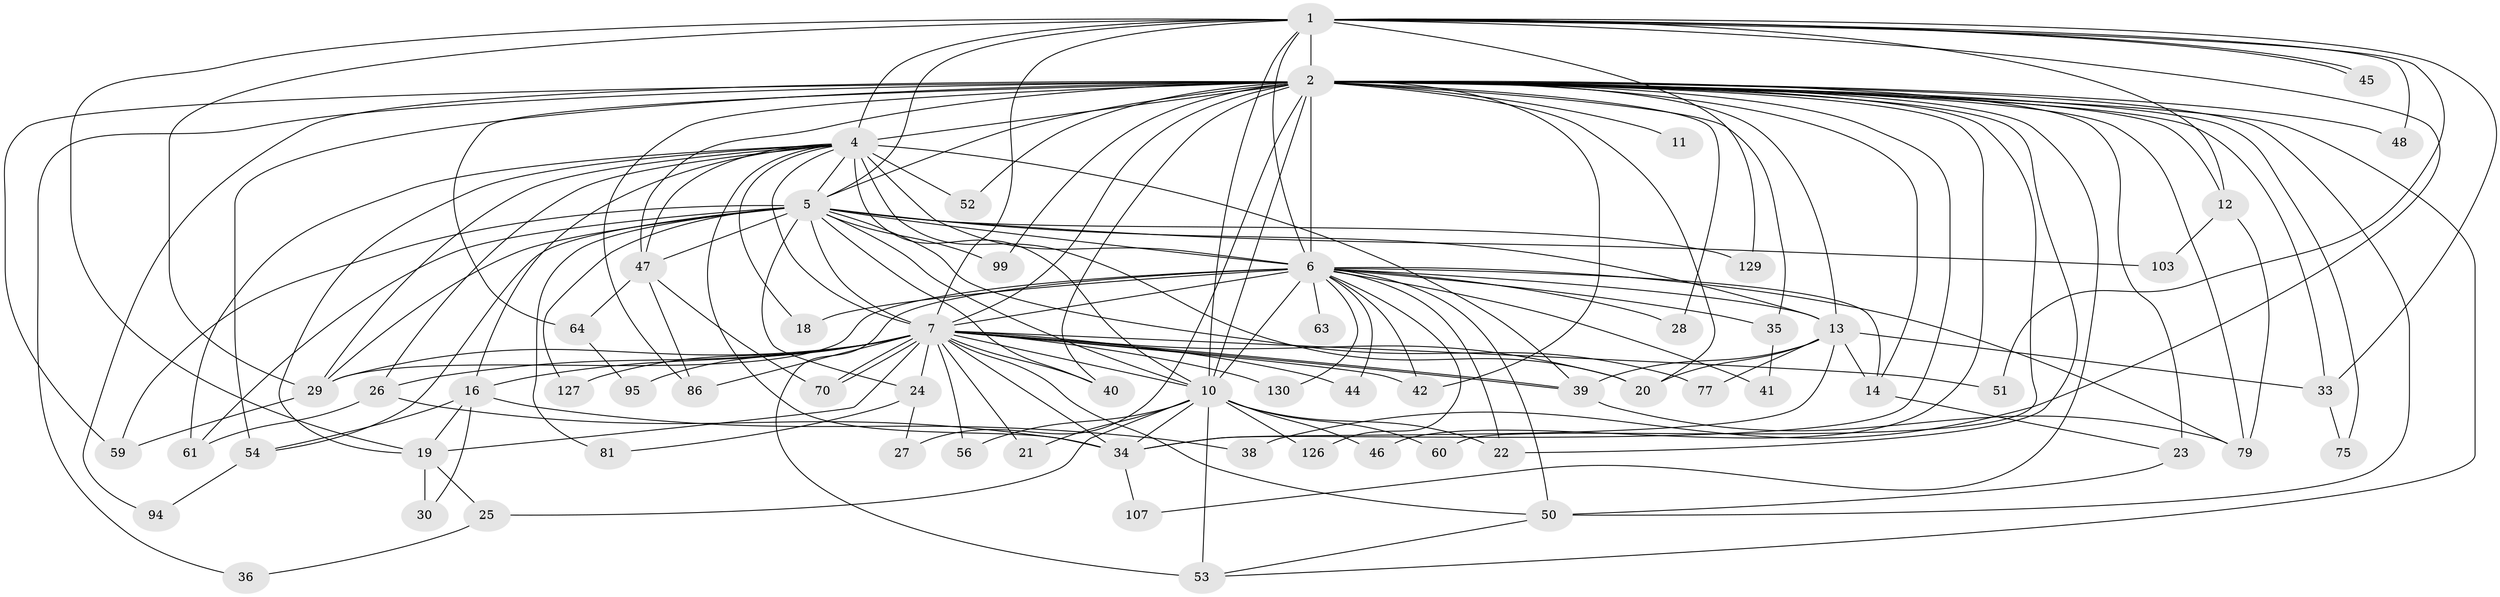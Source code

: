 // original degree distribution, {19: 0.015267175572519083, 26: 0.015267175572519083, 22: 0.007633587786259542, 25: 0.007633587786259542, 20: 0.007633587786259542, 33: 0.007633587786259542, 23: 0.007633587786259542, 17: 0.007633587786259542, 2: 0.5572519083969466, 4: 0.11450381679389313, 8: 0.015267175572519083, 7: 0.022900763358778626, 6: 0.007633587786259542, 5: 0.05343511450381679, 3: 0.15267175572519084}
// Generated by graph-tools (version 1.1) at 2025/14/03/09/25 04:14:01]
// undirected, 65 vertices, 166 edges
graph export_dot {
graph [start="1"]
  node [color=gray90,style=filled];
  1;
  2 [super="+108+31+83+90+93+69+3"];
  4 [super="+101+82+32+58+76+72+104"];
  5;
  6 [super="+8"];
  7;
  10 [super="+15"];
  11;
  12;
  13 [super="+37+66"];
  14;
  16;
  18;
  19 [super="+55"];
  20;
  21;
  22;
  23;
  24;
  25;
  26;
  27;
  28;
  29 [super="+62"];
  30;
  33 [super="+116"];
  34 [super="+73+85"];
  35;
  36;
  38;
  39 [super="+67"];
  40 [super="+105"];
  41 [super="+43"];
  42 [super="+80"];
  44;
  45;
  46;
  47 [super="+88"];
  48;
  50 [super="+114+111"];
  51;
  52;
  53 [super="+91"];
  54 [super="+57"];
  56;
  59 [super="+98"];
  60;
  61 [super="+65"];
  63;
  64;
  70 [super="+71"];
  75;
  77;
  79 [super="+96"];
  81;
  86 [super="+124"];
  94;
  95;
  99;
  103;
  107 [super="+118"];
  126;
  127;
  129;
  130;
  1 -- 2 [weight=3];
  1 -- 4;
  1 -- 5;
  1 -- 6 [weight=2];
  1 -- 7;
  1 -- 10;
  1 -- 12;
  1 -- 19;
  1 -- 29;
  1 -- 33;
  1 -- 38;
  1 -- 45;
  1 -- 45;
  1 -- 48;
  1 -- 51;
  1 -- 129;
  2 -- 4 [weight=3];
  2 -- 5 [weight=4];
  2 -- 6 [weight=10];
  2 -- 7 [weight=4];
  2 -- 10 [weight=7];
  2 -- 20;
  2 -- 28;
  2 -- 60;
  2 -- 42 [weight=2];
  2 -- 13;
  2 -- 79 [weight=3];
  2 -- 11;
  2 -- 12;
  2 -- 14;
  2 -- 22;
  2 -- 23;
  2 -- 27;
  2 -- 33;
  2 -- 34 [weight=3];
  2 -- 35;
  2 -- 36;
  2 -- 40;
  2 -- 46;
  2 -- 47 [weight=3];
  2 -- 48;
  2 -- 50;
  2 -- 52;
  2 -- 53;
  2 -- 54 [weight=3];
  2 -- 59;
  2 -- 64;
  2 -- 75;
  2 -- 86;
  2 -- 94;
  2 -- 99;
  2 -- 107;
  4 -- 5;
  4 -- 6 [weight=4];
  4 -- 7;
  4 -- 10 [weight=2];
  4 -- 16;
  4 -- 18;
  4 -- 26 [weight=2];
  4 -- 52;
  4 -- 61;
  4 -- 47 [weight=2];
  4 -- 34;
  4 -- 39;
  4 -- 20;
  4 -- 19;
  4 -- 29;
  5 -- 6 [weight=2];
  5 -- 7;
  5 -- 10;
  5 -- 13;
  5 -- 24;
  5 -- 29;
  5 -- 40;
  5 -- 47 [weight=2];
  5 -- 59;
  5 -- 77;
  5 -- 81;
  5 -- 99;
  5 -- 103;
  5 -- 127;
  5 -- 129;
  5 -- 54;
  5 -- 61;
  6 -- 7 [weight=2];
  6 -- 10 [weight=2];
  6 -- 14;
  6 -- 22;
  6 -- 28;
  6 -- 41 [weight=2];
  6 -- 44;
  6 -- 53 [weight=2];
  6 -- 63 [weight=2];
  6 -- 130;
  6 -- 13;
  6 -- 79;
  6 -- 18;
  6 -- 35;
  6 -- 50;
  6 -- 126;
  6 -- 29;
  6 -- 42;
  7 -- 10;
  7 -- 16;
  7 -- 20;
  7 -- 21;
  7 -- 24;
  7 -- 26;
  7 -- 34;
  7 -- 39;
  7 -- 39;
  7 -- 40 [weight=2];
  7 -- 42;
  7 -- 44;
  7 -- 51;
  7 -- 56;
  7 -- 70;
  7 -- 70;
  7 -- 86;
  7 -- 95;
  7 -- 127;
  7 -- 130;
  7 -- 50;
  7 -- 19;
  7 -- 29;
  10 -- 25;
  10 -- 56;
  10 -- 60;
  10 -- 126;
  10 -- 34;
  10 -- 46;
  10 -- 53;
  10 -- 21;
  10 -- 22;
  12 -- 103;
  12 -- 79;
  13 -- 33;
  13 -- 77;
  13 -- 39;
  13 -- 20;
  13 -- 14;
  13 -- 34;
  14 -- 23;
  16 -- 19;
  16 -- 30;
  16 -- 38;
  16 -- 54 [weight=2];
  19 -- 25;
  19 -- 30;
  23 -- 50;
  24 -- 27;
  24 -- 81;
  25 -- 36;
  26 -- 61;
  26 -- 34;
  29 -- 59;
  33 -- 75;
  34 -- 107;
  35 -- 41;
  39 -- 79;
  47 -- 64;
  47 -- 86;
  47 -- 70;
  50 -- 53;
  54 -- 94;
  64 -- 95;
}
